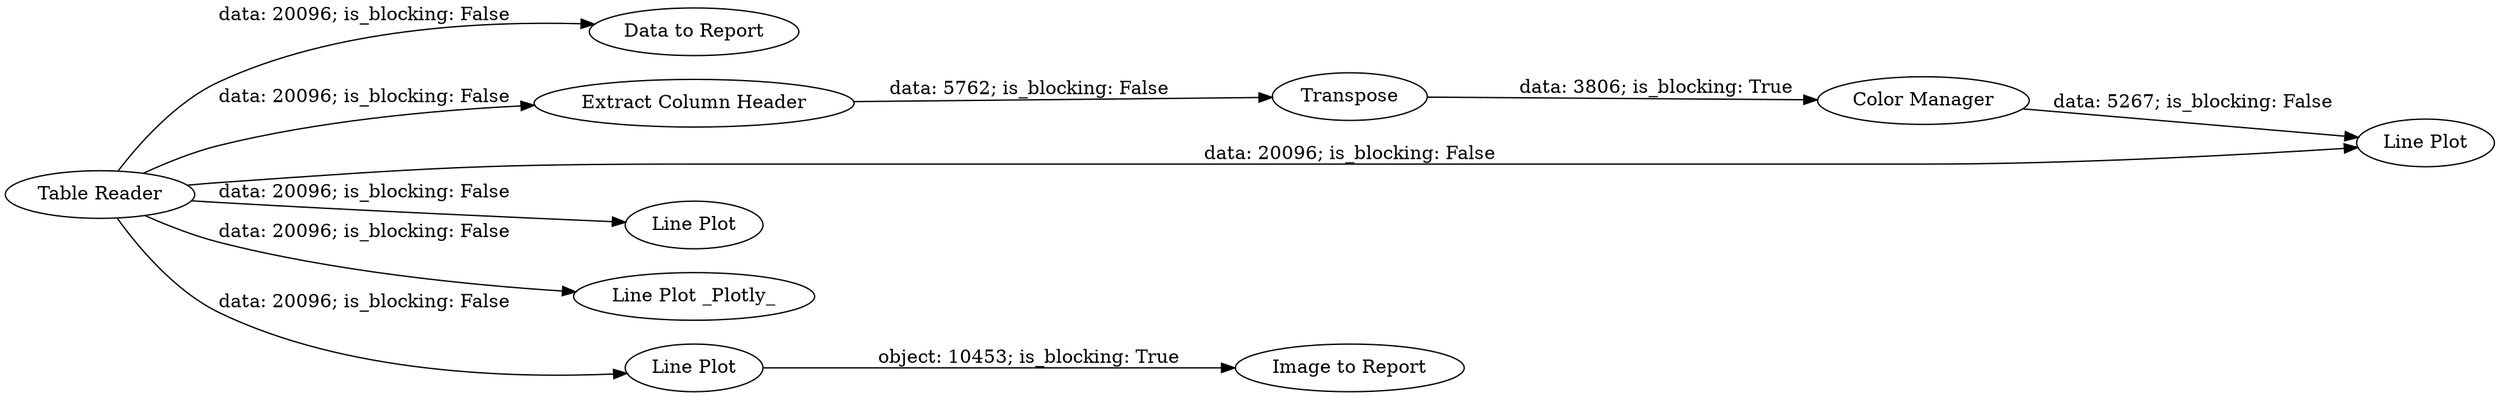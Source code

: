 digraph {
	"5286194872789477531_153" [label="Data to Report"]
	"5286194872789477531_18" [label="Extract Column Header"]
	"5286194872789477531_148" [label="Line Plot"]
	"5286194872789477531_149" [label="Line Plot"]
	"5286194872789477531_154" [label="Image to Report"]
	"5286194872789477531_19" [label=Transpose]
	"5286194872789477531_151" [label="Line Plot _Plotly_"]
	"5286194872789477531_152" [label="Table Reader"]
	"5286194872789477531_20" [label="Color Manager"]
	"5286194872789477531_150" [label="Line Plot"]
	"5286194872789477531_150" -> "5286194872789477531_154" [label="object: 10453; is_blocking: True"]
	"5286194872789477531_152" -> "5286194872789477531_149" [label="data: 20096; is_blocking: False"]
	"5286194872789477531_152" -> "5286194872789477531_151" [label="data: 20096; is_blocking: False"]
	"5286194872789477531_20" -> "5286194872789477531_148" [label="data: 5267; is_blocking: False"]
	"5286194872789477531_19" -> "5286194872789477531_20" [label="data: 3806; is_blocking: True"]
	"5286194872789477531_152" -> "5286194872789477531_150" [label="data: 20096; is_blocking: False"]
	"5286194872789477531_152" -> "5286194872789477531_148" [label="data: 20096; is_blocking: False"]
	"5286194872789477531_152" -> "5286194872789477531_153" [label="data: 20096; is_blocking: False"]
	"5286194872789477531_18" -> "5286194872789477531_19" [label="data: 5762; is_blocking: False"]
	"5286194872789477531_152" -> "5286194872789477531_18" [label="data: 20096; is_blocking: False"]
	rankdir=LR
}
